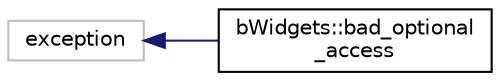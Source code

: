 digraph "Graphical Class Hierarchy"
{
 // LATEX_PDF_SIZE
  edge [fontname="Helvetica",fontsize="10",labelfontname="Helvetica",labelfontsize="10"];
  node [fontname="Helvetica",fontsize="10",shape=record];
  rankdir="LR";
  Node16 [label="exception",height=0.2,width=0.4,color="grey75", fillcolor="white", style="filled",tooltip=" "];
  Node16 -> Node0 [dir="back",color="midnightblue",fontsize="10",style="solid",fontname="Helvetica"];
  Node0 [label="bWidgets::bad_optional\l_access",height=0.2,width=0.4,color="black", fillcolor="white", style="filled",URL="$classbWidgets_1_1bad__optional__access.html",tooltip="Exception for access of disengaged bwOptional."];
}
